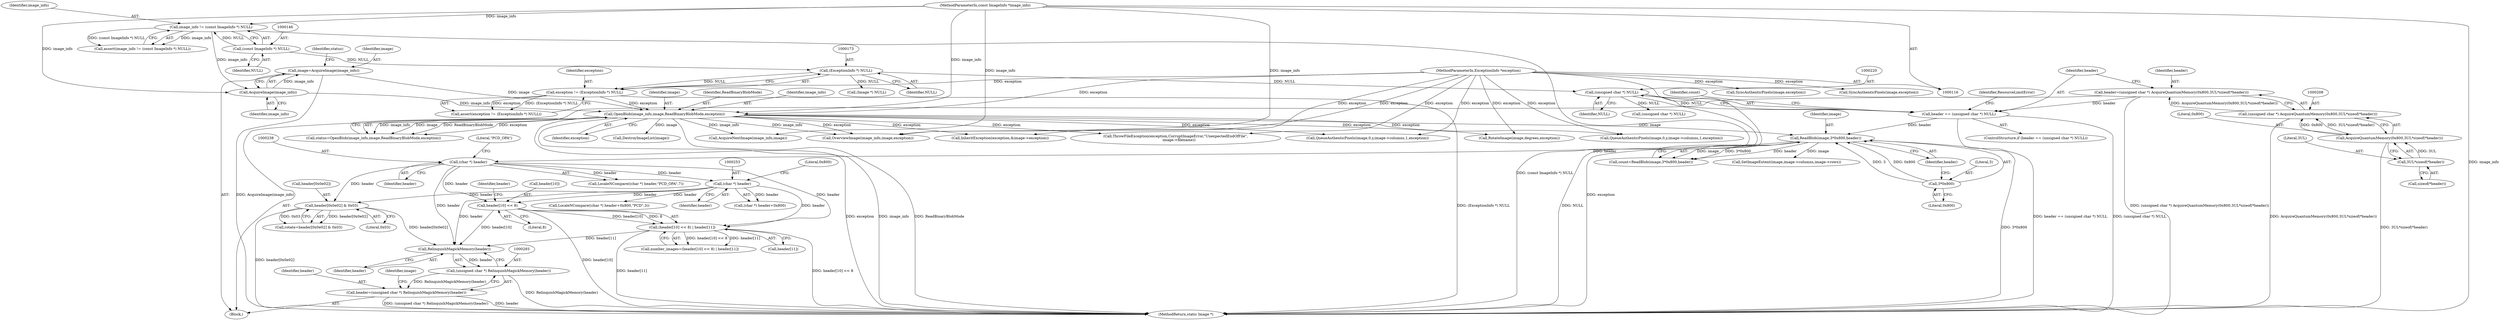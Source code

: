 digraph "0_ImageMagick_f6e9d0d9955e85bdd7540b251cd50d598dacc5e6_43@pointer" {
"1000294" [label="(Call,RelinquishMagickMemory(header))"];
"1000237" [label="(Call,(char *) header)"];
"1000227" [label="(Call,ReadBlob(image,3*0x800,header))"];
"1000187" [label="(Call,OpenBlob(image_info,image,ReadBinaryBlobMode,exception))"];
"1000183" [label="(Call,AcquireImage(image_info))"];
"1000143" [label="(Call,image_info != (const ImageInfo *) NULL)"];
"1000117" [label="(MethodParameterIn,const ImageInfo *image_info)"];
"1000145" [label="(Call,(const ImageInfo *) NULL)"];
"1000181" [label="(Call,image=AcquireImage(image_info))"];
"1000170" [label="(Call,exception != (ExceptionInfo *) NULL)"];
"1000118" [label="(MethodParameterIn,ExceptionInfo *exception)"];
"1000172" [label="(Call,(ExceptionInfo *) NULL)"];
"1000229" [label="(Call,3*0x800)"];
"1000217" [label="(Call,header == (unsigned char *) NULL)"];
"1000205" [label="(Call,header=(unsigned char *) AcquireQuantumMemory(0x800,3UL*sizeof(*header)))"];
"1000207" [label="(Call,(unsigned char *) AcquireQuantumMemory(0x800,3UL*sizeof(*header)))"];
"1000209" [label="(Call,AcquireQuantumMemory(0x800,3UL*sizeof(*header)))"];
"1000211" [label="(Call,3UL*sizeof(*header))"];
"1000219" [label="(Call,(unsigned char *) NULL)"];
"1000274" [label="(Call,(header[10] << 8) | header[11])"];
"1000275" [label="(Call,header[10] << 8)"];
"1000252" [label="(Call,(char *) header)"];
"1000267" [label="(Call,header[0x0e02] & 0x03)"];
"1000292" [label="(Call,(unsigned char *) RelinquishMagickMemory(header))"];
"1000290" [label="(Call,header=(unsigned char *) RelinquishMagickMemory(header))"];
"1000219" [label="(Call,(unsigned char *) NULL)"];
"1000211" [label="(Call,3UL*sizeof(*header))"];
"1000119" [label="(Block,)"];
"1000251" [label="(Call,(char *) header+0x800)"];
"1000202" [label="(Call,(Image *) NULL)"];
"1000216" [label="(ControlStructure,if (header == (unsigned char *) NULL))"];
"1000210" [label="(Literal,0x800)"];
"1000174" [label="(Identifier,NULL)"];
"1000209" [label="(Call,AcquireQuantumMemory(0x800,3UL*sizeof(*header)))"];
"1000272" [label="(Call,number_images=(header[10] << 8) | header[11])"];
"1000231" [label="(Literal,0x800)"];
"1000225" [label="(Call,count=ReadBlob(image,3*0x800,header))"];
"1000840" [label="(Call,SyncAuthenticPixels(image,exception))"];
"1000250" [label="(Call,LocaleNCompare((char *) header+0x800,\"PCD\",3))"];
"1000290" [label="(Call,header=(unsigned char *) RelinquishMagickMemory(header))"];
"1001326" [label="(Call,ThrowFileException(exception,CorruptImageError,\"UnexpectedEndOfFile\",\n      image->filename))"];
"1000788" [label="(Call,QueueAuthenticPixels(image,0,y,image->columns,1,exception))"];
"1000529" [label="(Call,(unsigned char *) NULL)"];
"1000142" [label="(Call,assert(image_info != (const ImageInfo *) NULL))"];
"1000291" [label="(Identifier,header)"];
"1000118" [label="(MethodParameterIn,ExceptionInfo *exception)"];
"1000169" [label="(Call,assert(exception != (ExceptionInfo *) NULL))"];
"1000294" [label="(Call,RelinquishMagickMemory(header))"];
"1000432" [label="(Call,SetImageExtent(image,image->columns,image->rows))"];
"1000212" [label="(Literal,3UL)"];
"1000172" [label="(Call,(ExceptionInfo *) NULL)"];
"1000276" [label="(Call,header[10])"];
"1000206" [label="(Identifier,header)"];
"1000226" [label="(Identifier,count)"];
"1000186" [label="(Identifier,status)"];
"1000280" [label="(Call,header[11])"];
"1001221" [label="(Call,QueueAuthenticPixels(image,0,y,image->columns,1,exception))"];
"1000184" [label="(Identifier,image_info)"];
"1000275" [label="(Call,header[10] << 8)"];
"1000868" [label="(Call,AcquireNextImage(image_info,image))"];
"1000205" [label="(Call,header=(unsigned char *) AcquireQuantumMemory(0x800,3UL*sizeof(*header)))"];
"1000445" [label="(Call,InheritException(exception,&image->exception))"];
"1001481" [label="(MethodReturn,static Image *)"];
"1000217" [label="(Call,header == (unsigned char *) NULL)"];
"1000255" [label="(Literal,0x800)"];
"1000274" [label="(Call,(header[10] << 8) | header[11])"];
"1000267" [label="(Call,header[0x0e02] & 0x03)"];
"1000183" [label="(Call,AcquireImage(image_info))"];
"1000232" [label="(Identifier,header)"];
"1000271" [label="(Literal,0x03)"];
"1000254" [label="(Identifier,header)"];
"1000946" [label="(Call,OverviewImage(image_info,image,exception))"];
"1000295" [label="(Identifier,header)"];
"1001273" [label="(Call,SyncAuthenticPixels(image,exception))"];
"1000300" [label="(Identifier,image)"];
"1000281" [label="(Identifier,header)"];
"1000171" [label="(Identifier,exception)"];
"1000144" [label="(Identifier,image_info)"];
"1000189" [label="(Identifier,image)"];
"1000240" [label="(Literal,\"PCD_OPA\")"];
"1000237" [label="(Call,(char *) header)"];
"1000292" [label="(Call,(unsigned char *) RelinquishMagickMemory(header))"];
"1000147" [label="(Identifier,NULL)"];
"1000117" [label="(MethodParameterIn,const ImageInfo *image_info)"];
"1000252" [label="(Call,(char *) header)"];
"1000187" [label="(Call,OpenBlob(image_info,image,ReadBinaryBlobMode,exception))"];
"1000227" [label="(Call,ReadBlob(image,3*0x800,header))"];
"1000191" [label="(Identifier,exception)"];
"1000190" [label="(Identifier,ReadBinaryBlobMode)"];
"1001365" [label="(Call,RotateImage(image,degrees,exception))"];
"1000239" [label="(Identifier,header)"];
"1000221" [label="(Identifier,NULL)"];
"1000145" [label="(Call,(const ImageInfo *) NULL)"];
"1000199" [label="(Call,DestroyImageList(image))"];
"1000218" [label="(Identifier,header)"];
"1000213" [label="(Call,sizeof(*header))"];
"1000170" [label="(Call,exception != (ExceptionInfo *) NULL)"];
"1000207" [label="(Call,(unsigned char *) AcquireQuantumMemory(0x800,3UL*sizeof(*header)))"];
"1000265" [label="(Call,rotate=header[0x0e02] & 0x03)"];
"1000268" [label="(Call,header[0x0e02])"];
"1000230" [label="(Literal,3)"];
"1000143" [label="(Call,image_info != (const ImageInfo *) NULL)"];
"1000185" [label="(Call,status=OpenBlob(image_info,image,ReadBinaryBlobMode,exception))"];
"1000236" [label="(Call,LocaleNCompare((char *) header,\"PCD_OPA\",7))"];
"1000181" [label="(Call,image=AcquireImage(image_info))"];
"1000228" [label="(Identifier,image)"];
"1000188" [label="(Identifier,image_info)"];
"1000223" [label="(Identifier,ResourceLimitError)"];
"1000182" [label="(Identifier,image)"];
"1000279" [label="(Literal,8)"];
"1000229" [label="(Call,3*0x800)"];
"1000294" -> "1000292"  [label="AST: "];
"1000294" -> "1000295"  [label="CFG: "];
"1000295" -> "1000294"  [label="AST: "];
"1000292" -> "1000294"  [label="CFG: "];
"1000294" -> "1000292"  [label="DDG: header"];
"1000237" -> "1000294"  [label="DDG: header"];
"1000274" -> "1000294"  [label="DDG: header[11]"];
"1000252" -> "1000294"  [label="DDG: header"];
"1000267" -> "1000294"  [label="DDG: header[0x0e02]"];
"1000275" -> "1000294"  [label="DDG: header[10]"];
"1000237" -> "1000236"  [label="AST: "];
"1000237" -> "1000239"  [label="CFG: "];
"1000238" -> "1000237"  [label="AST: "];
"1000239" -> "1000237"  [label="AST: "];
"1000240" -> "1000237"  [label="CFG: "];
"1000237" -> "1000236"  [label="DDG: header"];
"1000227" -> "1000237"  [label="DDG: header"];
"1000237" -> "1000252"  [label="DDG: header"];
"1000237" -> "1000267"  [label="DDG: header"];
"1000237" -> "1000275"  [label="DDG: header"];
"1000237" -> "1000274"  [label="DDG: header"];
"1000227" -> "1000225"  [label="AST: "];
"1000227" -> "1000232"  [label="CFG: "];
"1000228" -> "1000227"  [label="AST: "];
"1000229" -> "1000227"  [label="AST: "];
"1000232" -> "1000227"  [label="AST: "];
"1000225" -> "1000227"  [label="CFG: "];
"1000227" -> "1001481"  [label="DDG: 3*0x800"];
"1000227" -> "1000225"  [label="DDG: image"];
"1000227" -> "1000225"  [label="DDG: 3*0x800"];
"1000227" -> "1000225"  [label="DDG: header"];
"1000187" -> "1000227"  [label="DDG: image"];
"1000229" -> "1000227"  [label="DDG: 3"];
"1000229" -> "1000227"  [label="DDG: 0x800"];
"1000217" -> "1000227"  [label="DDG: header"];
"1000227" -> "1000432"  [label="DDG: image"];
"1000187" -> "1000185"  [label="AST: "];
"1000187" -> "1000191"  [label="CFG: "];
"1000188" -> "1000187"  [label="AST: "];
"1000189" -> "1000187"  [label="AST: "];
"1000190" -> "1000187"  [label="AST: "];
"1000191" -> "1000187"  [label="AST: "];
"1000185" -> "1000187"  [label="CFG: "];
"1000187" -> "1001481"  [label="DDG: image_info"];
"1000187" -> "1001481"  [label="DDG: ReadBinaryBlobMode"];
"1000187" -> "1001481"  [label="DDG: exception"];
"1000187" -> "1000185"  [label="DDG: image_info"];
"1000187" -> "1000185"  [label="DDG: image"];
"1000187" -> "1000185"  [label="DDG: ReadBinaryBlobMode"];
"1000187" -> "1000185"  [label="DDG: exception"];
"1000183" -> "1000187"  [label="DDG: image_info"];
"1000117" -> "1000187"  [label="DDG: image_info"];
"1000181" -> "1000187"  [label="DDG: image"];
"1000170" -> "1000187"  [label="DDG: exception"];
"1000118" -> "1000187"  [label="DDG: exception"];
"1000187" -> "1000199"  [label="DDG: image"];
"1000187" -> "1000445"  [label="DDG: exception"];
"1000187" -> "1000788"  [label="DDG: exception"];
"1000187" -> "1000868"  [label="DDG: image_info"];
"1000187" -> "1000946"  [label="DDG: image_info"];
"1000187" -> "1000946"  [label="DDG: exception"];
"1000187" -> "1001221"  [label="DDG: exception"];
"1000187" -> "1001326"  [label="DDG: exception"];
"1000187" -> "1001365"  [label="DDG: exception"];
"1000183" -> "1000181"  [label="AST: "];
"1000183" -> "1000184"  [label="CFG: "];
"1000184" -> "1000183"  [label="AST: "];
"1000181" -> "1000183"  [label="CFG: "];
"1000183" -> "1000181"  [label="DDG: image_info"];
"1000143" -> "1000183"  [label="DDG: image_info"];
"1000117" -> "1000183"  [label="DDG: image_info"];
"1000143" -> "1000142"  [label="AST: "];
"1000143" -> "1000145"  [label="CFG: "];
"1000144" -> "1000143"  [label="AST: "];
"1000145" -> "1000143"  [label="AST: "];
"1000142" -> "1000143"  [label="CFG: "];
"1000143" -> "1001481"  [label="DDG: (const ImageInfo *) NULL"];
"1000143" -> "1000142"  [label="DDG: image_info"];
"1000143" -> "1000142"  [label="DDG: (const ImageInfo *) NULL"];
"1000117" -> "1000143"  [label="DDG: image_info"];
"1000145" -> "1000143"  [label="DDG: NULL"];
"1000117" -> "1000116"  [label="AST: "];
"1000117" -> "1001481"  [label="DDG: image_info"];
"1000117" -> "1000868"  [label="DDG: image_info"];
"1000117" -> "1000946"  [label="DDG: image_info"];
"1000145" -> "1000147"  [label="CFG: "];
"1000146" -> "1000145"  [label="AST: "];
"1000147" -> "1000145"  [label="AST: "];
"1000145" -> "1000172"  [label="DDG: NULL"];
"1000181" -> "1000119"  [label="AST: "];
"1000182" -> "1000181"  [label="AST: "];
"1000186" -> "1000181"  [label="CFG: "];
"1000181" -> "1001481"  [label="DDG: AcquireImage(image_info)"];
"1000170" -> "1000169"  [label="AST: "];
"1000170" -> "1000172"  [label="CFG: "];
"1000171" -> "1000170"  [label="AST: "];
"1000172" -> "1000170"  [label="AST: "];
"1000169" -> "1000170"  [label="CFG: "];
"1000170" -> "1001481"  [label="DDG: (ExceptionInfo *) NULL"];
"1000170" -> "1000169"  [label="DDG: exception"];
"1000170" -> "1000169"  [label="DDG: (ExceptionInfo *) NULL"];
"1000118" -> "1000170"  [label="DDG: exception"];
"1000172" -> "1000170"  [label="DDG: NULL"];
"1000118" -> "1000116"  [label="AST: "];
"1000118" -> "1001481"  [label="DDG: exception"];
"1000118" -> "1000445"  [label="DDG: exception"];
"1000118" -> "1000788"  [label="DDG: exception"];
"1000118" -> "1000840"  [label="DDG: exception"];
"1000118" -> "1000946"  [label="DDG: exception"];
"1000118" -> "1001221"  [label="DDG: exception"];
"1000118" -> "1001273"  [label="DDG: exception"];
"1000118" -> "1001326"  [label="DDG: exception"];
"1000118" -> "1001365"  [label="DDG: exception"];
"1000172" -> "1000174"  [label="CFG: "];
"1000173" -> "1000172"  [label="AST: "];
"1000174" -> "1000172"  [label="AST: "];
"1000172" -> "1000202"  [label="DDG: NULL"];
"1000172" -> "1000219"  [label="DDG: NULL"];
"1000229" -> "1000231"  [label="CFG: "];
"1000230" -> "1000229"  [label="AST: "];
"1000231" -> "1000229"  [label="AST: "];
"1000232" -> "1000229"  [label="CFG: "];
"1000217" -> "1000216"  [label="AST: "];
"1000217" -> "1000219"  [label="CFG: "];
"1000218" -> "1000217"  [label="AST: "];
"1000219" -> "1000217"  [label="AST: "];
"1000223" -> "1000217"  [label="CFG: "];
"1000226" -> "1000217"  [label="CFG: "];
"1000217" -> "1001481"  [label="DDG: (unsigned char *) NULL"];
"1000217" -> "1001481"  [label="DDG: header == (unsigned char *) NULL"];
"1000205" -> "1000217"  [label="DDG: header"];
"1000219" -> "1000217"  [label="DDG: NULL"];
"1000205" -> "1000119"  [label="AST: "];
"1000205" -> "1000207"  [label="CFG: "];
"1000206" -> "1000205"  [label="AST: "];
"1000207" -> "1000205"  [label="AST: "];
"1000218" -> "1000205"  [label="CFG: "];
"1000205" -> "1001481"  [label="DDG: (unsigned char *) AcquireQuantumMemory(0x800,3UL*sizeof(*header))"];
"1000207" -> "1000205"  [label="DDG: AcquireQuantumMemory(0x800,3UL*sizeof(*header))"];
"1000207" -> "1000209"  [label="CFG: "];
"1000208" -> "1000207"  [label="AST: "];
"1000209" -> "1000207"  [label="AST: "];
"1000207" -> "1001481"  [label="DDG: AcquireQuantumMemory(0x800,3UL*sizeof(*header))"];
"1000209" -> "1000207"  [label="DDG: 0x800"];
"1000209" -> "1000207"  [label="DDG: 3UL*sizeof(*header)"];
"1000209" -> "1000211"  [label="CFG: "];
"1000210" -> "1000209"  [label="AST: "];
"1000211" -> "1000209"  [label="AST: "];
"1000209" -> "1001481"  [label="DDG: 3UL*sizeof(*header)"];
"1000211" -> "1000209"  [label="DDG: 3UL"];
"1000211" -> "1000213"  [label="CFG: "];
"1000212" -> "1000211"  [label="AST: "];
"1000213" -> "1000211"  [label="AST: "];
"1000219" -> "1000221"  [label="CFG: "];
"1000220" -> "1000219"  [label="AST: "];
"1000221" -> "1000219"  [label="AST: "];
"1000219" -> "1001481"  [label="DDG: NULL"];
"1000219" -> "1000529"  [label="DDG: NULL"];
"1000274" -> "1000272"  [label="AST: "];
"1000274" -> "1000280"  [label="CFG: "];
"1000275" -> "1000274"  [label="AST: "];
"1000280" -> "1000274"  [label="AST: "];
"1000272" -> "1000274"  [label="CFG: "];
"1000274" -> "1001481"  [label="DDG: header[10] << 8"];
"1000274" -> "1001481"  [label="DDG: header[11]"];
"1000274" -> "1000272"  [label="DDG: header[10] << 8"];
"1000274" -> "1000272"  [label="DDG: header[11]"];
"1000275" -> "1000274"  [label="DDG: header[10]"];
"1000275" -> "1000274"  [label="DDG: 8"];
"1000252" -> "1000274"  [label="DDG: header"];
"1000275" -> "1000279"  [label="CFG: "];
"1000276" -> "1000275"  [label="AST: "];
"1000279" -> "1000275"  [label="AST: "];
"1000281" -> "1000275"  [label="CFG: "];
"1000275" -> "1001481"  [label="DDG: header[10]"];
"1000252" -> "1000275"  [label="DDG: header"];
"1000252" -> "1000251"  [label="AST: "];
"1000252" -> "1000254"  [label="CFG: "];
"1000253" -> "1000252"  [label="AST: "];
"1000254" -> "1000252"  [label="AST: "];
"1000255" -> "1000252"  [label="CFG: "];
"1000252" -> "1000250"  [label="DDG: header"];
"1000252" -> "1000251"  [label="DDG: header"];
"1000252" -> "1000267"  [label="DDG: header"];
"1000267" -> "1000265"  [label="AST: "];
"1000267" -> "1000271"  [label="CFG: "];
"1000268" -> "1000267"  [label="AST: "];
"1000271" -> "1000267"  [label="AST: "];
"1000265" -> "1000267"  [label="CFG: "];
"1000267" -> "1001481"  [label="DDG: header[0x0e02]"];
"1000267" -> "1000265"  [label="DDG: header[0x0e02]"];
"1000267" -> "1000265"  [label="DDG: 0x03"];
"1000292" -> "1000290"  [label="AST: "];
"1000293" -> "1000292"  [label="AST: "];
"1000290" -> "1000292"  [label="CFG: "];
"1000292" -> "1001481"  [label="DDG: RelinquishMagickMemory(header)"];
"1000292" -> "1000290"  [label="DDG: RelinquishMagickMemory(header)"];
"1000290" -> "1000119"  [label="AST: "];
"1000291" -> "1000290"  [label="AST: "];
"1000300" -> "1000290"  [label="CFG: "];
"1000290" -> "1001481"  [label="DDG: header"];
"1000290" -> "1001481"  [label="DDG: (unsigned char *) RelinquishMagickMemory(header)"];
}
